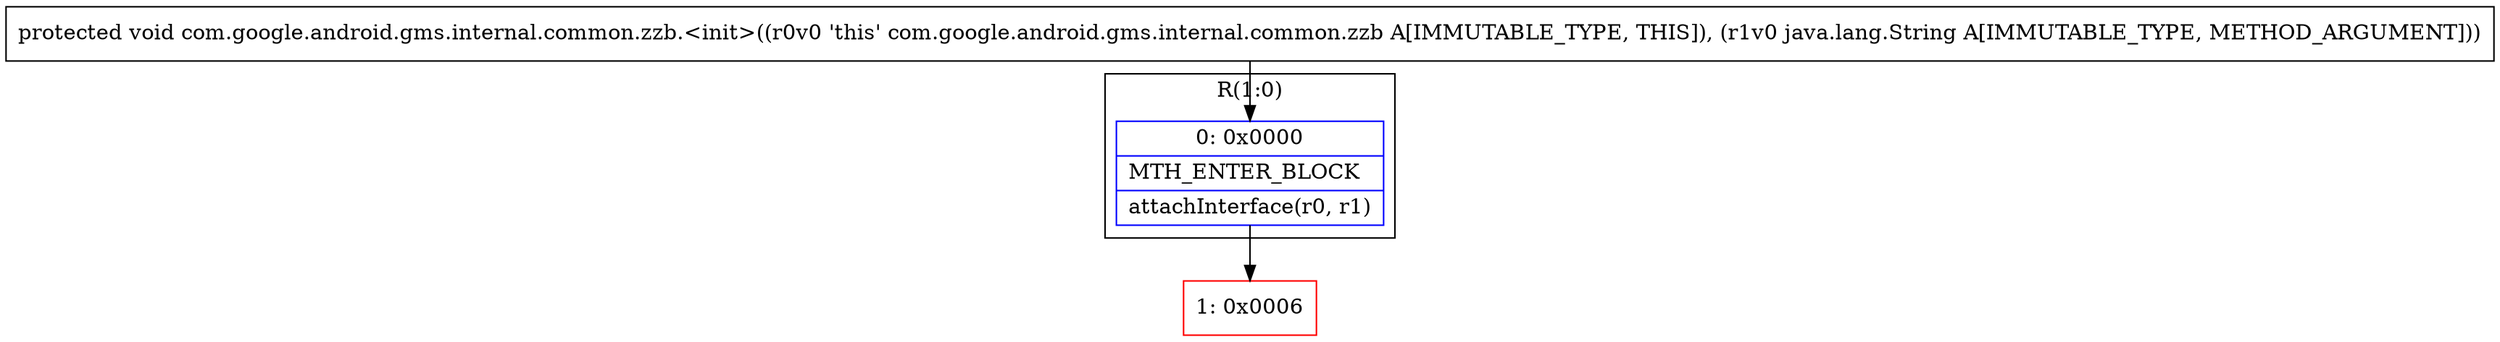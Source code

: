 digraph "CFG forcom.google.android.gms.internal.common.zzb.\<init\>(Ljava\/lang\/String;)V" {
subgraph cluster_Region_712435286 {
label = "R(1:0)";
node [shape=record,color=blue];
Node_0 [shape=record,label="{0\:\ 0x0000|MTH_ENTER_BLOCK\l|attachInterface(r0, r1)\l}"];
}
Node_1 [shape=record,color=red,label="{1\:\ 0x0006}"];
MethodNode[shape=record,label="{protected void com.google.android.gms.internal.common.zzb.\<init\>((r0v0 'this' com.google.android.gms.internal.common.zzb A[IMMUTABLE_TYPE, THIS]), (r1v0 java.lang.String A[IMMUTABLE_TYPE, METHOD_ARGUMENT])) }"];
MethodNode -> Node_0;
Node_0 -> Node_1;
}

